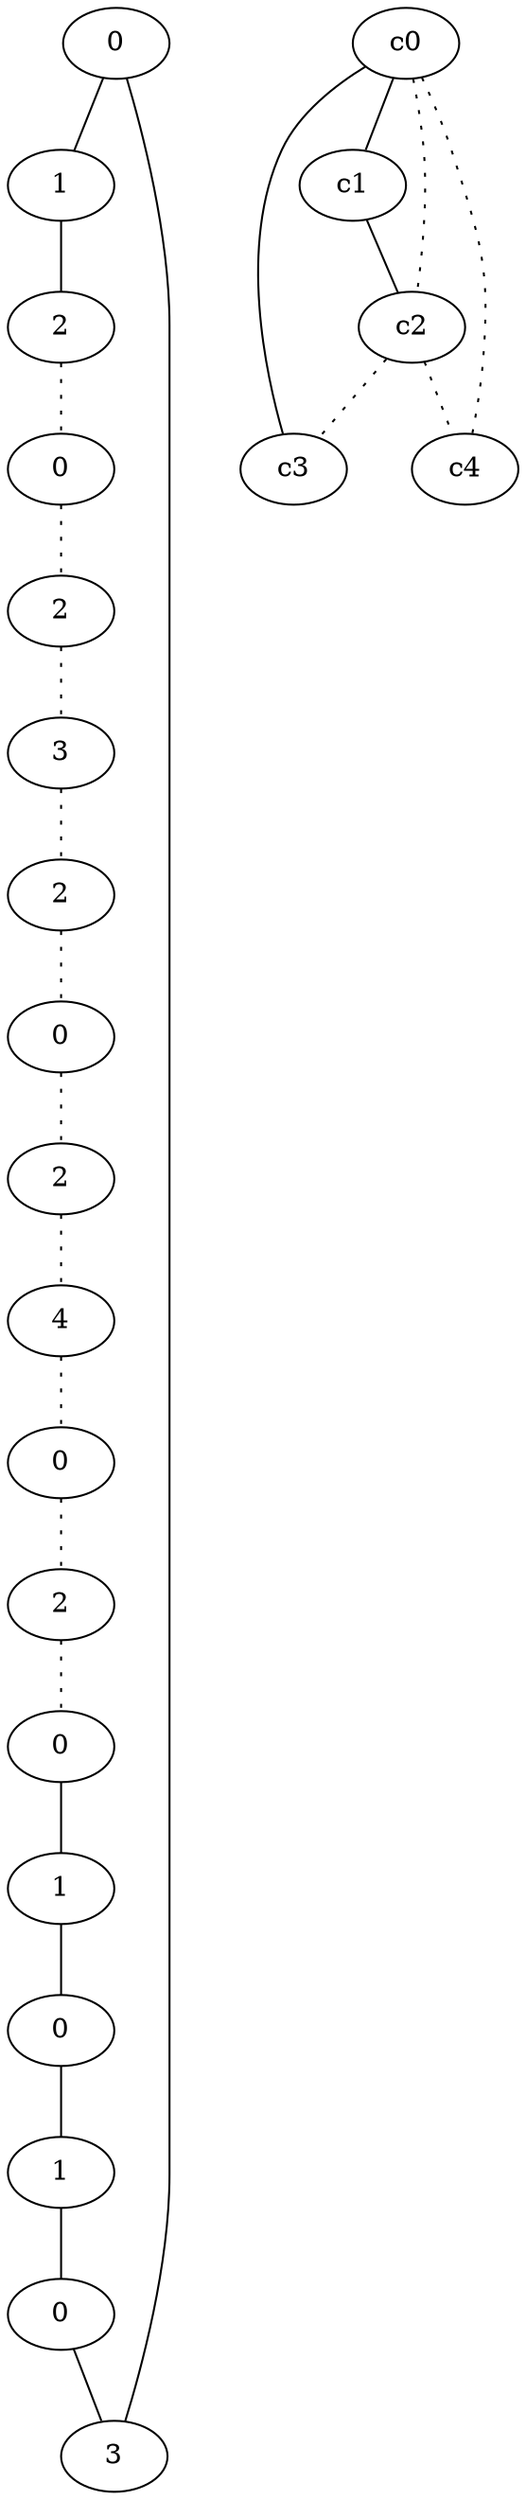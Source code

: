 graph {
a0[label=0];
a1[label=1];
a2[label=2];
a3[label=0];
a4[label=2];
a5[label=3];
a6[label=2];
a7[label=0];
a8[label=2];
a9[label=4];
a10[label=0];
a11[label=2];
a12[label=0];
a13[label=1];
a14[label=0];
a15[label=1];
a16[label=0];
a17[label=3];
a0 -- a1;
a0 -- a17;
a1 -- a2;
a2 -- a3 [style=dotted];
a3 -- a4 [style=dotted];
a4 -- a5 [style=dotted];
a5 -- a6 [style=dotted];
a6 -- a7 [style=dotted];
a7 -- a8 [style=dotted];
a8 -- a9 [style=dotted];
a9 -- a10 [style=dotted];
a10 -- a11 [style=dotted];
a11 -- a12 [style=dotted];
a12 -- a13;
a13 -- a14;
a14 -- a15;
a15 -- a16;
a16 -- a17;
c0 -- c1;
c0 -- c2 [style=dotted];
c0 -- c3;
c0 -- c4 [style=dotted];
c1 -- c2;
c2 -- c3 [style=dotted];
c2 -- c4 [style=dotted];
}
